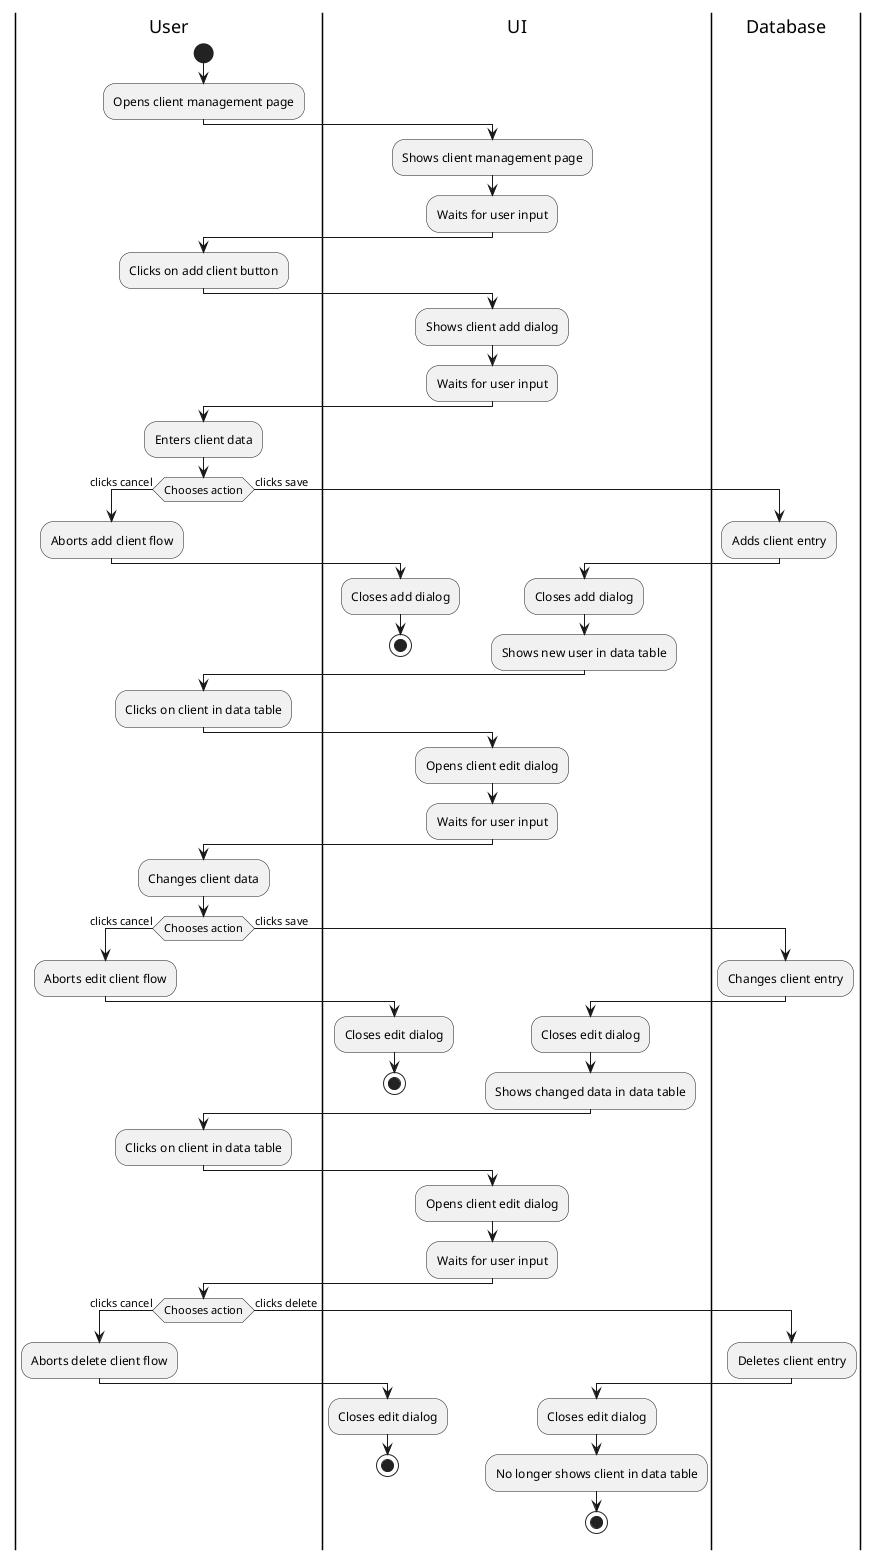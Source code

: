 @startuml manage-user_activity-diagram
|User|
start
:Opens client management page;
|UI|
:Shows client management page;
:Waits for user input;
|User|
:Clicks on add client button;
|UI|
:Shows client add dialog;
:Waits for user input;
|User|
:Enters client data;
if (Chooses action) then (clicks cancel)
    :Aborts add client flow;
    |UI|
    :Closes add dialog;
    stop
else (clicks save)
    |Database|
    :Adds client entry;
    |UI|
    :Closes add dialog;
    :Shows new user in data table;
endif
/' edit flow '/
|User|
:Clicks on client in data table;
|UI|
:Opens client edit dialog;
:Waits for user input;
|User|
:Changes client data;
if (Chooses action) then (clicks cancel)
    :Aborts edit client flow;
    |UI|
    :Closes edit dialog;
    stop
else (clicks save)
    |Database|
    :Changes client entry;
    |UI|
    :Closes edit dialog;
    :Shows changed data in data table;
endif
/' delete flow '/
|User|
:Clicks on client in data table;
|UI|
:Opens client edit dialog;
:Waits for user input;
|User|
if (Chooses action) then (clicks cancel)
    :Aborts delete client flow;
    |UI|
    :Closes edit dialog;
    stop
else (clicks delete)
    |Database|
    :Deletes client entry;
    |UI|
    :Closes edit dialog;
    :No longer shows client in data table;
    stop
endif
@enduml